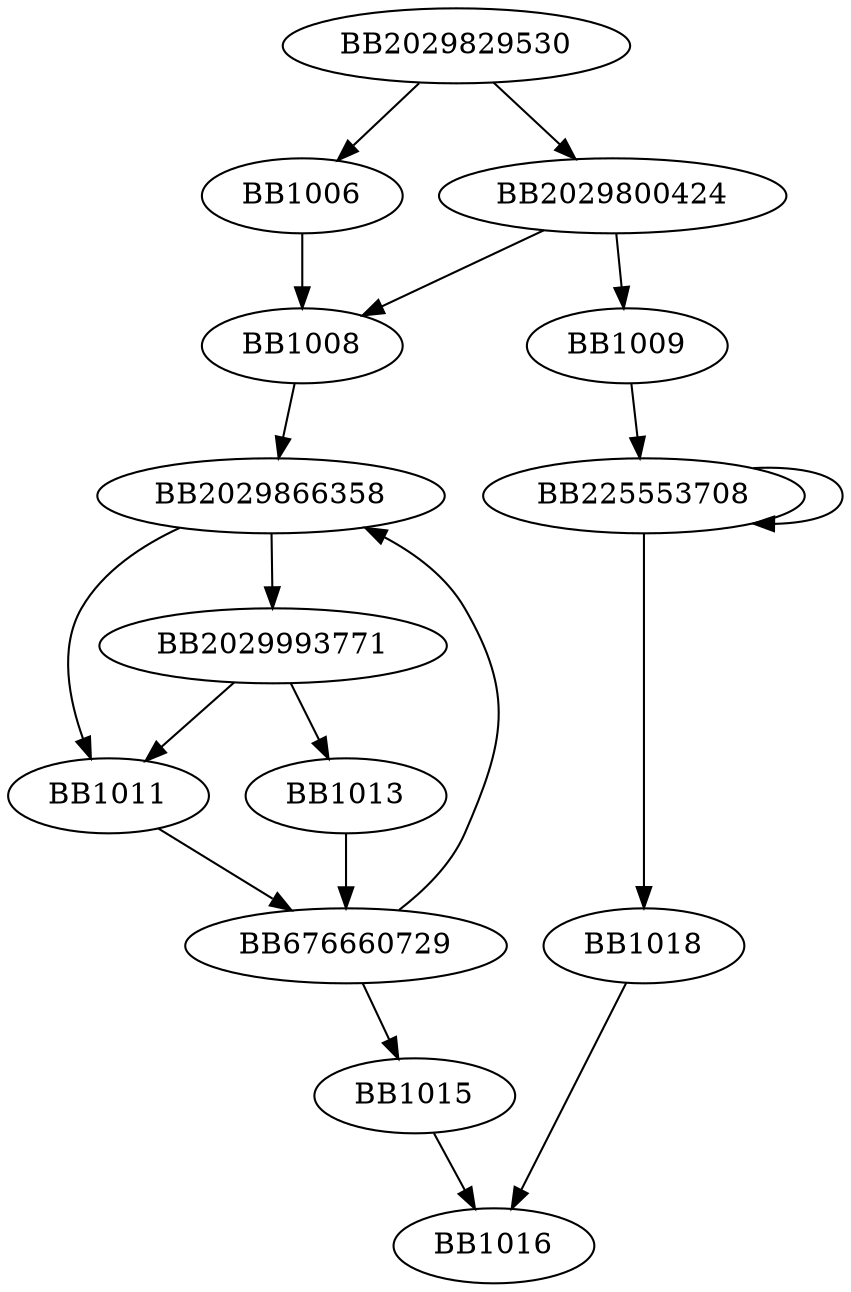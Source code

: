 digraph G{
	BB2029829530->BB1006;
	BB2029829530->BB2029800424;
	BB1006->BB1008;
	BB2029800424->BB1009;
	BB2029800424->BB1008;
	BB1008->BB2029866358;
	BB2029866358->BB1011;
	BB2029866358->BB2029993771;
	BB2029993771->BB1013;
	BB2029993771->BB1011;
	BB1013->BB676660729;
	BB1011->BB676660729;
	BB676660729->BB1015;
	BB676660729->BB2029866358;
	BB1015->BB1016;
	BB1009->BB225553708;
	BB225553708->BB1018;
	BB225553708->BB225553708;
	BB1018->BB1016;
}
